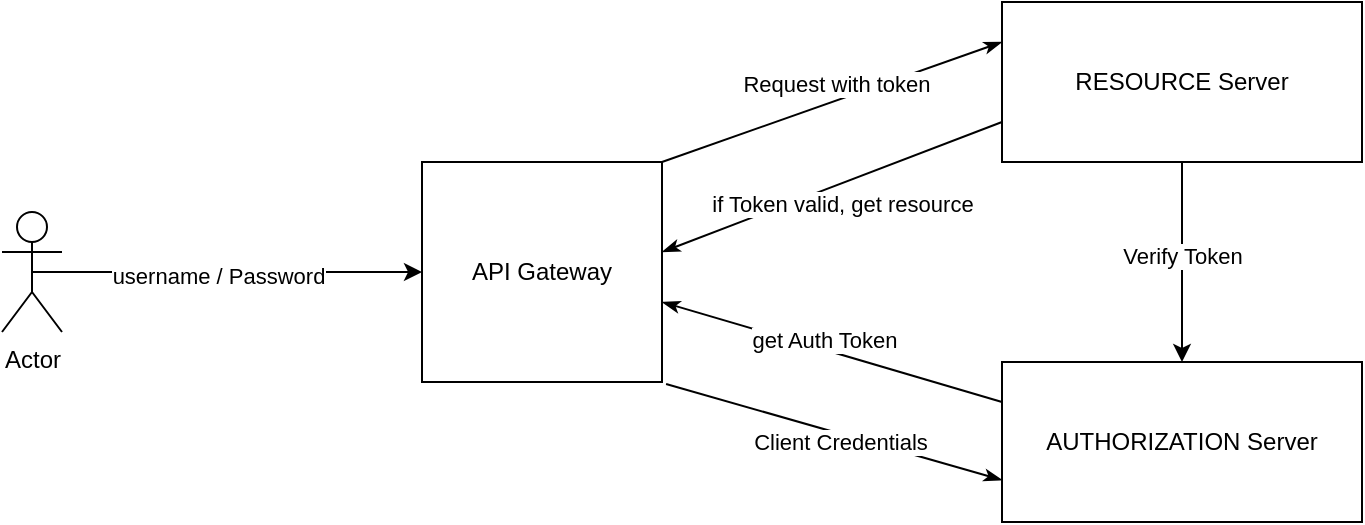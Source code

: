 <mxfile version="24.7.3" type="github">
  <diagram name="Seite-1" id="MldIwIXQwJvB-MwSM0vz">
    <mxGraphModel dx="1434" dy="874" grid="1" gridSize="10" guides="1" tooltips="1" connect="1" arrows="1" fold="1" page="1" pageScale="1" pageWidth="827" pageHeight="1169" math="0" shadow="0">
      <root>
        <mxCell id="0" />
        <mxCell id="1" parent="0" />
        <mxCell id="EhnDHb9874r2sIW0Gt5x-6" value="" style="endArrow=none;html=1;rounded=0;entryX=0;entryY=0.75;entryDx=0;entryDy=0;endFill=0;startArrow=classicThin;startFill=1;" edge="1" parent="1" target="EhnDHb9874r2sIW0Gt5x-8">
          <mxGeometry width="50" height="50" relative="1" as="geometry">
            <mxPoint x="360" y="355" as="sourcePoint" />
            <mxPoint x="530" y="300" as="targetPoint" />
          </mxGeometry>
        </mxCell>
        <mxCell id="EhnDHb9874r2sIW0Gt5x-13" value="if Token valid, get resource" style="edgeLabel;html=1;align=center;verticalAlign=middle;resizable=0;points=[];" vertex="1" connectable="0" parent="EhnDHb9874r2sIW0Gt5x-6">
          <mxGeometry x="-0.207" y="1" relative="1" as="geometry">
            <mxPoint x="23" y="2" as="offset" />
          </mxGeometry>
        </mxCell>
        <mxCell id="EhnDHb9874r2sIW0Gt5x-7" value="" style="endArrow=none;html=1;rounded=0;exitX=0;exitY=0.5;exitDx=0;exitDy=0;entryX=1;entryY=0.5;entryDx=0;entryDy=0;endFill=0;startArrow=classicThin;startFill=1;" edge="1" parent="1">
          <mxGeometry width="50" height="50" relative="1" as="geometry">
            <mxPoint x="530" y="250" as="sourcePoint" />
            <mxPoint x="360" y="310" as="targetPoint" />
            <Array as="points" />
          </mxGeometry>
        </mxCell>
        <mxCell id="EhnDHb9874r2sIW0Gt5x-15" value="Request with token" style="edgeLabel;html=1;align=center;verticalAlign=middle;resizable=0;points=[];" vertex="1" connectable="0" parent="EhnDHb9874r2sIW0Gt5x-7">
          <mxGeometry x="-0.025" relative="1" as="geometry">
            <mxPoint y="-9" as="offset" />
          </mxGeometry>
        </mxCell>
        <mxCell id="EhnDHb9874r2sIW0Gt5x-11" style="edgeStyle=orthogonalEdgeStyle;rounded=0;orthogonalLoop=1;jettySize=auto;html=1;" edge="1" parent="1" source="EhnDHb9874r2sIW0Gt5x-8">
          <mxGeometry relative="1" as="geometry">
            <mxPoint x="620" y="410" as="targetPoint" />
          </mxGeometry>
        </mxCell>
        <mxCell id="EhnDHb9874r2sIW0Gt5x-12" value="Verify Token" style="edgeLabel;html=1;align=center;verticalAlign=middle;resizable=0;points=[];" vertex="1" connectable="0" parent="EhnDHb9874r2sIW0Gt5x-11">
          <mxGeometry x="-0.075" relative="1" as="geometry">
            <mxPoint as="offset" />
          </mxGeometry>
        </mxCell>
        <mxCell id="EhnDHb9874r2sIW0Gt5x-8" value="RESOURCE Server" style="rounded=0;whiteSpace=wrap;html=1;" vertex="1" parent="1">
          <mxGeometry x="530" y="230" width="180" height="80" as="geometry" />
        </mxCell>
        <mxCell id="EhnDHb9874r2sIW0Gt5x-9" value="AUTHORIZATION Server" style="rounded=0;whiteSpace=wrap;html=1;" vertex="1" parent="1">
          <mxGeometry x="530" y="410" width="180" height="80" as="geometry" />
        </mxCell>
        <mxCell id="EhnDHb9874r2sIW0Gt5x-14" value="API Gateway" style="rounded=0;whiteSpace=wrap;html=1;" vertex="1" parent="1">
          <mxGeometry x="240" y="310" width="120" height="110" as="geometry" />
        </mxCell>
        <mxCell id="EhnDHb9874r2sIW0Gt5x-16" value="" style="endArrow=none;html=1;rounded=0;entryX=0;entryY=0.25;entryDx=0;entryDy=0;startArrow=classicThin;startFill=1;endFill=0;" edge="1" parent="1">
          <mxGeometry width="50" height="50" relative="1" as="geometry">
            <mxPoint x="360" y="380" as="sourcePoint" />
            <mxPoint x="530" y="430" as="targetPoint" />
          </mxGeometry>
        </mxCell>
        <mxCell id="EhnDHb9874r2sIW0Gt5x-17" value="get Auth Token" style="edgeLabel;html=1;align=center;verticalAlign=middle;resizable=0;points=[];" vertex="1" connectable="0" parent="EhnDHb9874r2sIW0Gt5x-16">
          <mxGeometry x="-0.212" y="-3" relative="1" as="geometry">
            <mxPoint x="14" y="-4" as="offset" />
          </mxGeometry>
        </mxCell>
        <mxCell id="EhnDHb9874r2sIW0Gt5x-18" value="" style="endArrow=none;html=1;rounded=0;exitX=0;exitY=0.5;exitDx=0;exitDy=0;entryX=1.017;entryY=0.541;entryDx=0;entryDy=0;entryPerimeter=0;startArrow=classicThin;startFill=1;endFill=0;" edge="1" parent="1">
          <mxGeometry width="50" height="50" relative="1" as="geometry">
            <mxPoint x="530" y="469" as="sourcePoint" />
            <mxPoint x="362.04" y="420.97" as="targetPoint" />
            <Array as="points" />
          </mxGeometry>
        </mxCell>
        <mxCell id="EhnDHb9874r2sIW0Gt5x-19" value="Client Credentials" style="edgeLabel;html=1;align=center;verticalAlign=middle;resizable=0;points=[];" vertex="1" connectable="0" parent="EhnDHb9874r2sIW0Gt5x-18">
          <mxGeometry x="-0.025" relative="1" as="geometry">
            <mxPoint y="4" as="offset" />
          </mxGeometry>
        </mxCell>
        <mxCell id="EhnDHb9874r2sIW0Gt5x-21" style="edgeStyle=orthogonalEdgeStyle;rounded=0;orthogonalLoop=1;jettySize=auto;html=1;exitX=0.5;exitY=0.5;exitDx=0;exitDy=0;exitPerimeter=0;entryX=0;entryY=0.5;entryDx=0;entryDy=0;" edge="1" parent="1" source="EhnDHb9874r2sIW0Gt5x-20" target="EhnDHb9874r2sIW0Gt5x-14">
          <mxGeometry relative="1" as="geometry" />
        </mxCell>
        <mxCell id="EhnDHb9874r2sIW0Gt5x-22" value="username / Password" style="edgeLabel;html=1;align=center;verticalAlign=middle;resizable=0;points=[];" vertex="1" connectable="0" parent="EhnDHb9874r2sIW0Gt5x-21">
          <mxGeometry x="-0.053" y="-2" relative="1" as="geometry">
            <mxPoint as="offset" />
          </mxGeometry>
        </mxCell>
        <mxCell id="EhnDHb9874r2sIW0Gt5x-20" value="Actor" style="shape=umlActor;verticalLabelPosition=bottom;verticalAlign=top;html=1;outlineConnect=0;" vertex="1" parent="1">
          <mxGeometry x="30" y="335" width="30" height="60" as="geometry" />
        </mxCell>
      </root>
    </mxGraphModel>
  </diagram>
</mxfile>
